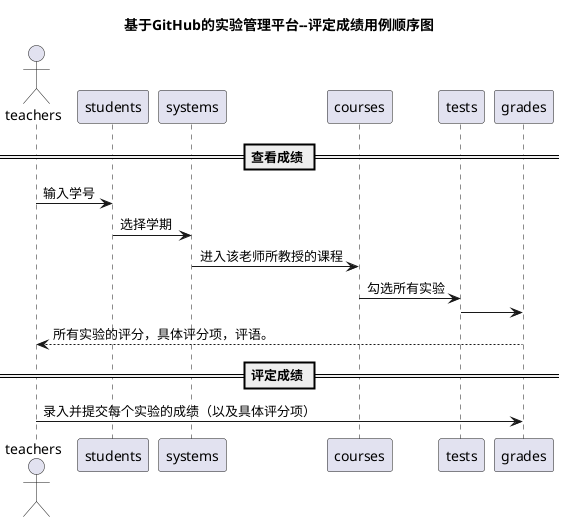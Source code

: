 @startuml
title 基于GitHub的实验管理平台--评定成绩用例顺序图
actor teachers
== 查看成绩 ==
teachers -> students : 输入学号
students -> systems : 选择学期
systems -> courses :进入该老师所教授的课程
courses ->tests :勾选所有实验
tests -> grades 
grades --> teachers:所有实验的评分，具体评分项，评语。
== 评定成绩 ==
teachers -> grades: 录入并提交每个实验的成绩（以及具体评分项）
@enduml